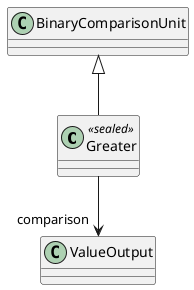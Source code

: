 @startuml
class Greater <<sealed>> {
}
BinaryComparisonUnit <|-- Greater
Greater --> "comparison" ValueOutput
@enduml
